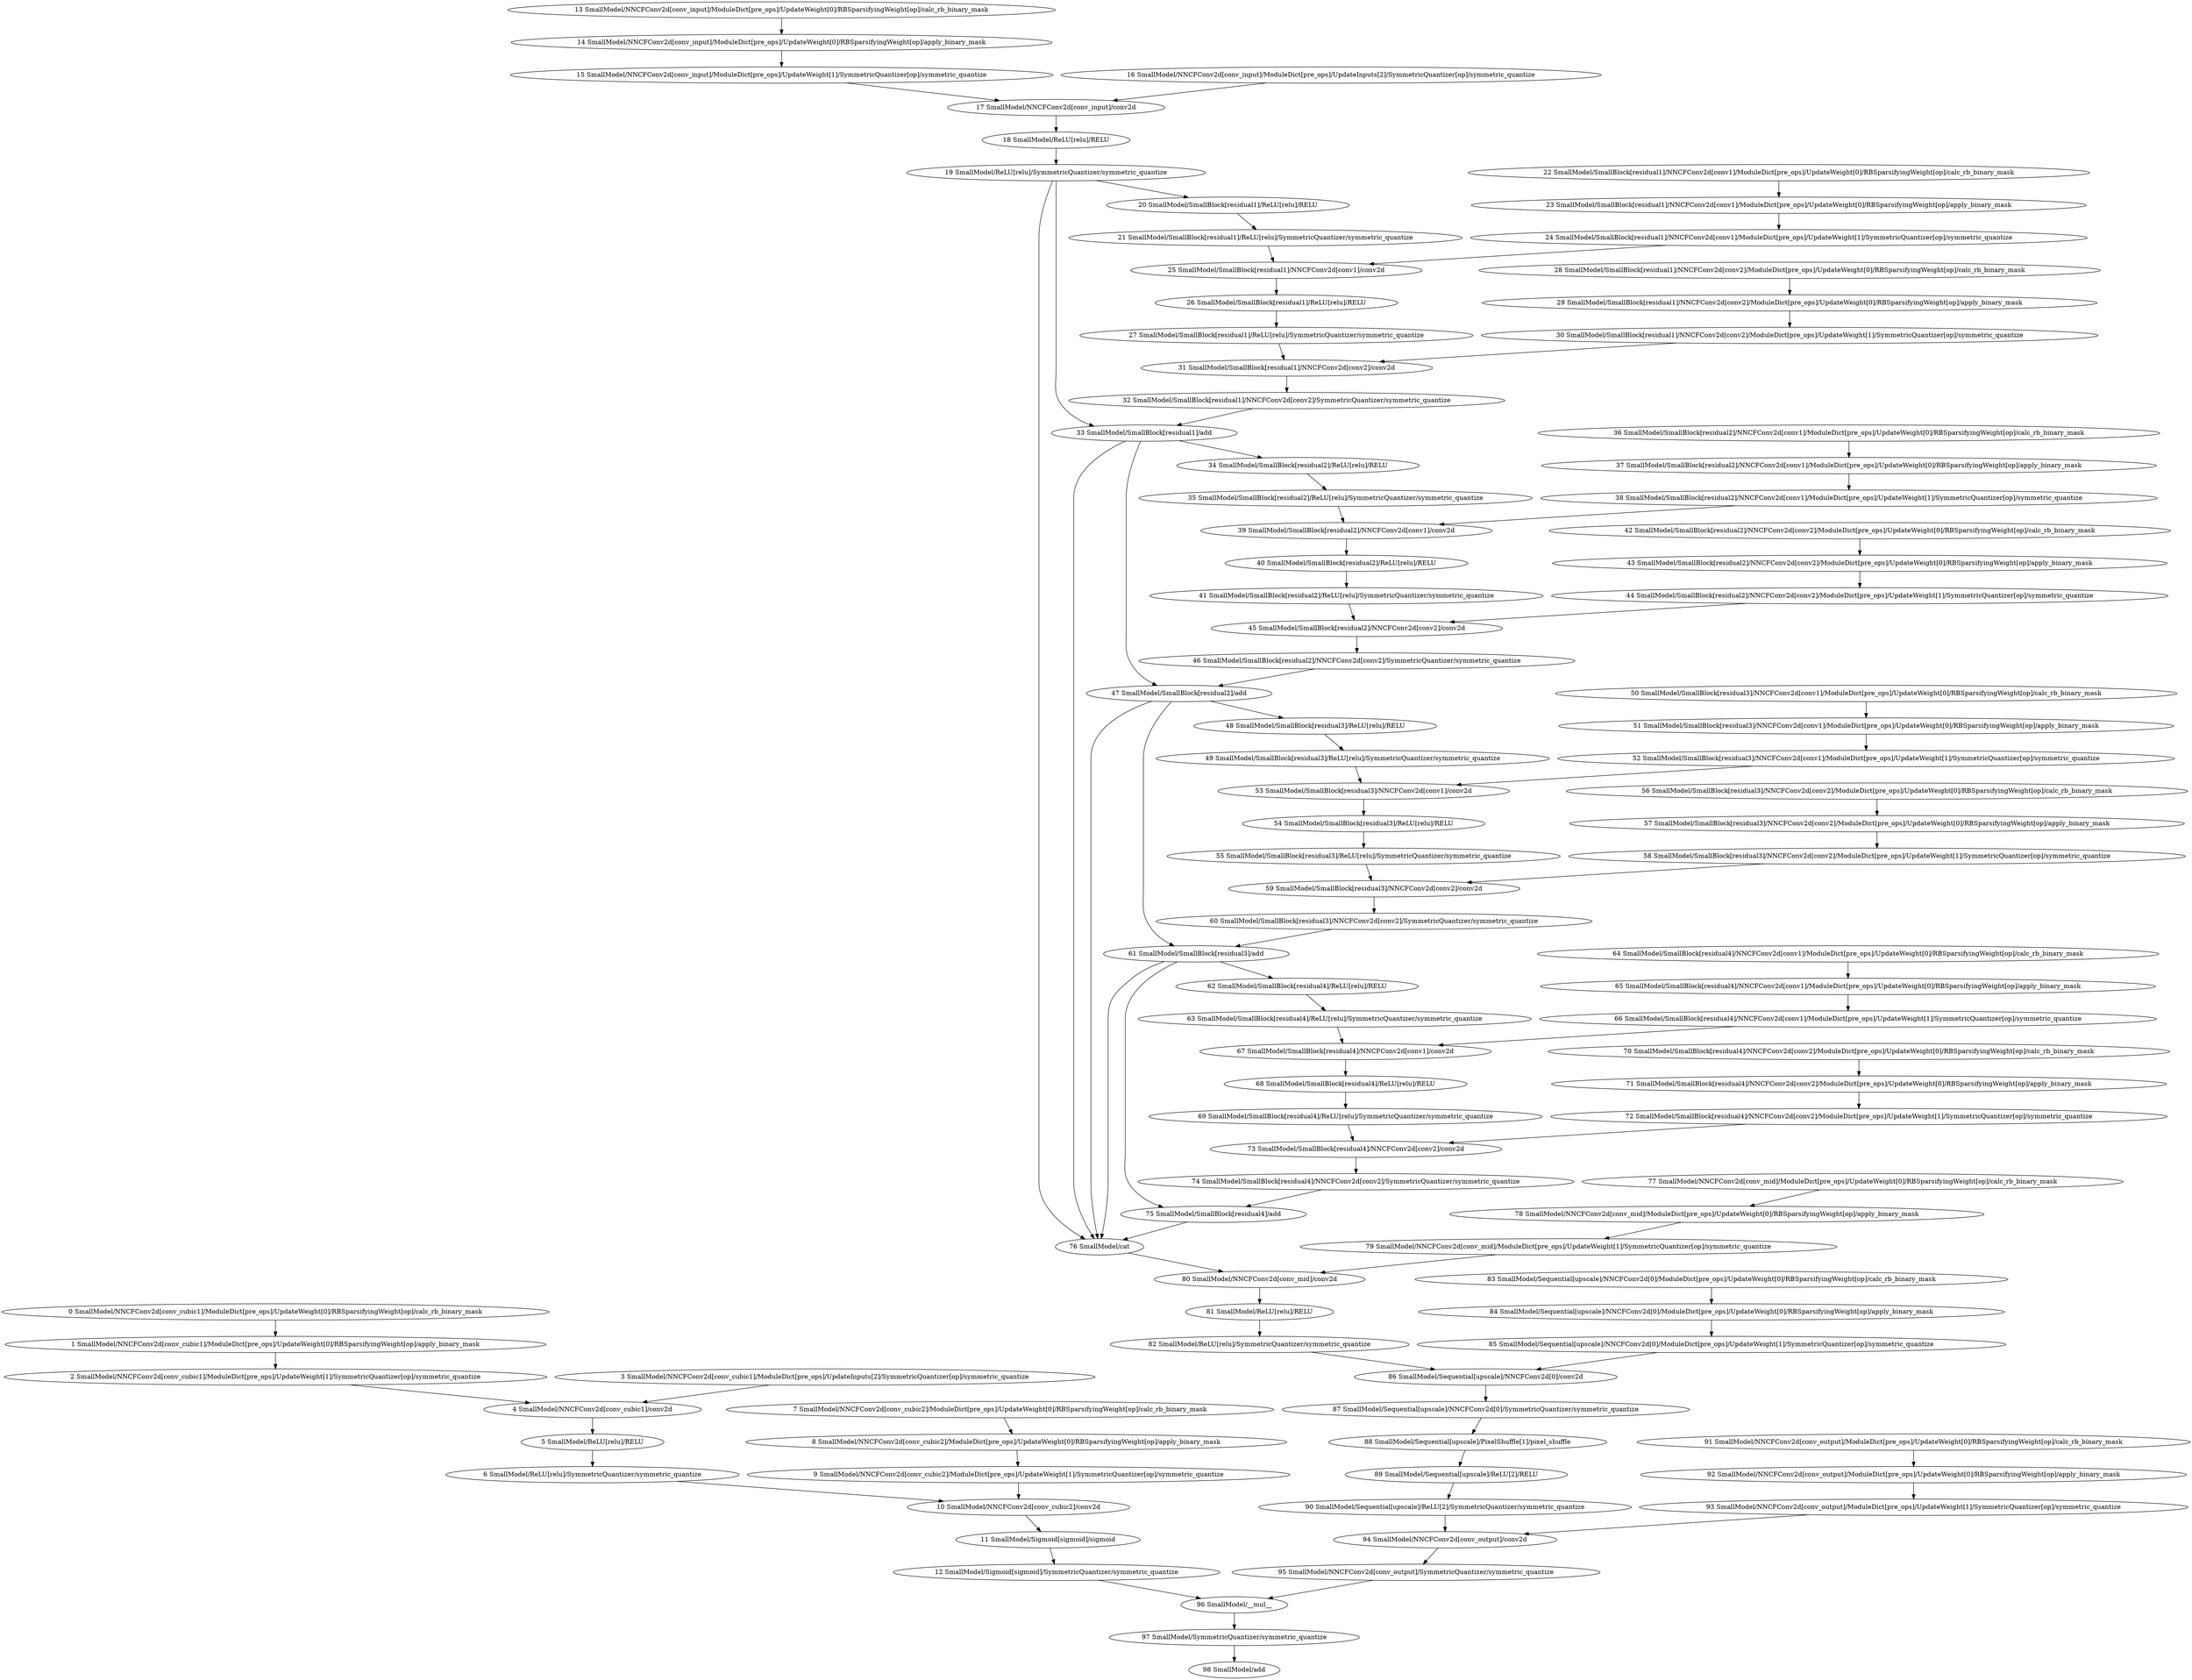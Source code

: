 strict digraph  {
"0 SmallModel/NNCFConv2d[conv_cubic1]/ModuleDict[pre_ops]/UpdateWeight[0]/RBSparsifyingWeight[op]/calc_rb_binary_mask" [id=0, scope="SmallModel/NNCFConv2d[conv_cubic1]/ModuleDict[pre_ops]/UpdateWeight[0]/RBSparsifyingWeight[op]", type=calc_rb_binary_mask];
"1 SmallModel/NNCFConv2d[conv_cubic1]/ModuleDict[pre_ops]/UpdateWeight[0]/RBSparsifyingWeight[op]/apply_binary_mask" [id=1, scope="SmallModel/NNCFConv2d[conv_cubic1]/ModuleDict[pre_ops]/UpdateWeight[0]/RBSparsifyingWeight[op]", type=apply_binary_mask];
"2 SmallModel/NNCFConv2d[conv_cubic1]/ModuleDict[pre_ops]/UpdateWeight[1]/SymmetricQuantizer[op]/symmetric_quantize" [id=2, scope="SmallModel/NNCFConv2d[conv_cubic1]/ModuleDict[pre_ops]/UpdateWeight[1]/SymmetricQuantizer[op]", type=symmetric_quantize];
"3 SmallModel/NNCFConv2d[conv_cubic1]/ModuleDict[pre_ops]/UpdateInputs[2]/SymmetricQuantizer[op]/symmetric_quantize" [id=3, scope="SmallModel/NNCFConv2d[conv_cubic1]/ModuleDict[pre_ops]/UpdateInputs[2]/SymmetricQuantizer[op]", type=symmetric_quantize];
"4 SmallModel/NNCFConv2d[conv_cubic1]/conv2d" [id=4, scope="SmallModel/NNCFConv2d[conv_cubic1]", type=conv2d];
"5 SmallModel/ReLU[relu]/RELU" [id=5, scope="SmallModel/ReLU[relu]", type=RELU];
"6 SmallModel/ReLU[relu]/SymmetricQuantizer/symmetric_quantize" [id=6, scope="SmallModel/ReLU[relu]/SymmetricQuantizer", type=symmetric_quantize];
"7 SmallModel/NNCFConv2d[conv_cubic2]/ModuleDict[pre_ops]/UpdateWeight[0]/RBSparsifyingWeight[op]/calc_rb_binary_mask" [id=7, scope="SmallModel/NNCFConv2d[conv_cubic2]/ModuleDict[pre_ops]/UpdateWeight[0]/RBSparsifyingWeight[op]", type=calc_rb_binary_mask];
"8 SmallModel/NNCFConv2d[conv_cubic2]/ModuleDict[pre_ops]/UpdateWeight[0]/RBSparsifyingWeight[op]/apply_binary_mask" [id=8, scope="SmallModel/NNCFConv2d[conv_cubic2]/ModuleDict[pre_ops]/UpdateWeight[0]/RBSparsifyingWeight[op]", type=apply_binary_mask];
"9 SmallModel/NNCFConv2d[conv_cubic2]/ModuleDict[pre_ops]/UpdateWeight[1]/SymmetricQuantizer[op]/symmetric_quantize" [id=9, scope="SmallModel/NNCFConv2d[conv_cubic2]/ModuleDict[pre_ops]/UpdateWeight[1]/SymmetricQuantizer[op]", type=symmetric_quantize];
"10 SmallModel/NNCFConv2d[conv_cubic2]/conv2d" [id=10, scope="SmallModel/NNCFConv2d[conv_cubic2]", type=conv2d];
"11 SmallModel/Sigmoid[sigmoid]/sigmoid" [id=11, scope="SmallModel/Sigmoid[sigmoid]", type=sigmoid];
"12 SmallModel/Sigmoid[sigmoid]/SymmetricQuantizer/symmetric_quantize" [id=12, scope="SmallModel/Sigmoid[sigmoid]/SymmetricQuantizer", type=symmetric_quantize];
"13 SmallModel/NNCFConv2d[conv_input]/ModuleDict[pre_ops]/UpdateWeight[0]/RBSparsifyingWeight[op]/calc_rb_binary_mask" [id=13, scope="SmallModel/NNCFConv2d[conv_input]/ModuleDict[pre_ops]/UpdateWeight[0]/RBSparsifyingWeight[op]", type=calc_rb_binary_mask];
"14 SmallModel/NNCFConv2d[conv_input]/ModuleDict[pre_ops]/UpdateWeight[0]/RBSparsifyingWeight[op]/apply_binary_mask" [id=14, scope="SmallModel/NNCFConv2d[conv_input]/ModuleDict[pre_ops]/UpdateWeight[0]/RBSparsifyingWeight[op]", type=apply_binary_mask];
"15 SmallModel/NNCFConv2d[conv_input]/ModuleDict[pre_ops]/UpdateWeight[1]/SymmetricQuantizer[op]/symmetric_quantize" [id=15, scope="SmallModel/NNCFConv2d[conv_input]/ModuleDict[pre_ops]/UpdateWeight[1]/SymmetricQuantizer[op]", type=symmetric_quantize];
"16 SmallModel/NNCFConv2d[conv_input]/ModuleDict[pre_ops]/UpdateInputs[2]/SymmetricQuantizer[op]/symmetric_quantize" [id=16, scope="SmallModel/NNCFConv2d[conv_input]/ModuleDict[pre_ops]/UpdateInputs[2]/SymmetricQuantizer[op]", type=symmetric_quantize];
"17 SmallModel/NNCFConv2d[conv_input]/conv2d" [id=17, scope="SmallModel/NNCFConv2d[conv_input]", type=conv2d];
"18 SmallModel/ReLU[relu]/RELU" [id=18, scope="SmallModel/ReLU[relu]", type=RELU];
"19 SmallModel/ReLU[relu]/SymmetricQuantizer/symmetric_quantize" [id=19, scope="SmallModel/ReLU[relu]/SymmetricQuantizer", type=symmetric_quantize];
"20 SmallModel/SmallBlock[residual1]/ReLU[relu]/RELU" [id=20, scope="SmallModel/SmallBlock[residual1]/ReLU[relu]", type=RELU];
"21 SmallModel/SmallBlock[residual1]/ReLU[relu]/SymmetricQuantizer/symmetric_quantize" [id=21, scope="SmallModel/SmallBlock[residual1]/ReLU[relu]/SymmetricQuantizer", type=symmetric_quantize];
"22 SmallModel/SmallBlock[residual1]/NNCFConv2d[conv1]/ModuleDict[pre_ops]/UpdateWeight[0]/RBSparsifyingWeight[op]/calc_rb_binary_mask" [id=22, scope="SmallModel/SmallBlock[residual1]/NNCFConv2d[conv1]/ModuleDict[pre_ops]/UpdateWeight[0]/RBSparsifyingWeight[op]", type=calc_rb_binary_mask];
"23 SmallModel/SmallBlock[residual1]/NNCFConv2d[conv1]/ModuleDict[pre_ops]/UpdateWeight[0]/RBSparsifyingWeight[op]/apply_binary_mask" [id=23, scope="SmallModel/SmallBlock[residual1]/NNCFConv2d[conv1]/ModuleDict[pre_ops]/UpdateWeight[0]/RBSparsifyingWeight[op]", type=apply_binary_mask];
"24 SmallModel/SmallBlock[residual1]/NNCFConv2d[conv1]/ModuleDict[pre_ops]/UpdateWeight[1]/SymmetricQuantizer[op]/symmetric_quantize" [id=24, scope="SmallModel/SmallBlock[residual1]/NNCFConv2d[conv1]/ModuleDict[pre_ops]/UpdateWeight[1]/SymmetricQuantizer[op]", type=symmetric_quantize];
"25 SmallModel/SmallBlock[residual1]/NNCFConv2d[conv1]/conv2d" [id=25, scope="SmallModel/SmallBlock[residual1]/NNCFConv2d[conv1]", type=conv2d];
"26 SmallModel/SmallBlock[residual1]/ReLU[relu]/RELU" [id=26, scope="SmallModel/SmallBlock[residual1]/ReLU[relu]", type=RELU];
"27 SmallModel/SmallBlock[residual1]/ReLU[relu]/SymmetricQuantizer/symmetric_quantize" [id=27, scope="SmallModel/SmallBlock[residual1]/ReLU[relu]/SymmetricQuantizer", type=symmetric_quantize];
"28 SmallModel/SmallBlock[residual1]/NNCFConv2d[conv2]/ModuleDict[pre_ops]/UpdateWeight[0]/RBSparsifyingWeight[op]/calc_rb_binary_mask" [id=28, scope="SmallModel/SmallBlock[residual1]/NNCFConv2d[conv2]/ModuleDict[pre_ops]/UpdateWeight[0]/RBSparsifyingWeight[op]", type=calc_rb_binary_mask];
"29 SmallModel/SmallBlock[residual1]/NNCFConv2d[conv2]/ModuleDict[pre_ops]/UpdateWeight[0]/RBSparsifyingWeight[op]/apply_binary_mask" [id=29, scope="SmallModel/SmallBlock[residual1]/NNCFConv2d[conv2]/ModuleDict[pre_ops]/UpdateWeight[0]/RBSparsifyingWeight[op]", type=apply_binary_mask];
"30 SmallModel/SmallBlock[residual1]/NNCFConv2d[conv2]/ModuleDict[pre_ops]/UpdateWeight[1]/SymmetricQuantizer[op]/symmetric_quantize" [id=30, scope="SmallModel/SmallBlock[residual1]/NNCFConv2d[conv2]/ModuleDict[pre_ops]/UpdateWeight[1]/SymmetricQuantizer[op]", type=symmetric_quantize];
"31 SmallModel/SmallBlock[residual1]/NNCFConv2d[conv2]/conv2d" [id=31, scope="SmallModel/SmallBlock[residual1]/NNCFConv2d[conv2]", type=conv2d];
"32 SmallModel/SmallBlock[residual1]/NNCFConv2d[conv2]/SymmetricQuantizer/symmetric_quantize" [id=32, scope="SmallModel/SmallBlock[residual1]/NNCFConv2d[conv2]/SymmetricQuantizer", type=symmetric_quantize];
"33 SmallModel/SmallBlock[residual1]/add" [id=33, scope="SmallModel/SmallBlock[residual1]", type=add];
"34 SmallModel/SmallBlock[residual2]/ReLU[relu]/RELU" [id=34, scope="SmallModel/SmallBlock[residual2]/ReLU[relu]", type=RELU];
"35 SmallModel/SmallBlock[residual2]/ReLU[relu]/SymmetricQuantizer/symmetric_quantize" [id=35, scope="SmallModel/SmallBlock[residual2]/ReLU[relu]/SymmetricQuantizer", type=symmetric_quantize];
"36 SmallModel/SmallBlock[residual2]/NNCFConv2d[conv1]/ModuleDict[pre_ops]/UpdateWeight[0]/RBSparsifyingWeight[op]/calc_rb_binary_mask" [id=36, scope="SmallModel/SmallBlock[residual2]/NNCFConv2d[conv1]/ModuleDict[pre_ops]/UpdateWeight[0]/RBSparsifyingWeight[op]", type=calc_rb_binary_mask];
"37 SmallModel/SmallBlock[residual2]/NNCFConv2d[conv1]/ModuleDict[pre_ops]/UpdateWeight[0]/RBSparsifyingWeight[op]/apply_binary_mask" [id=37, scope="SmallModel/SmallBlock[residual2]/NNCFConv2d[conv1]/ModuleDict[pre_ops]/UpdateWeight[0]/RBSparsifyingWeight[op]", type=apply_binary_mask];
"38 SmallModel/SmallBlock[residual2]/NNCFConv2d[conv1]/ModuleDict[pre_ops]/UpdateWeight[1]/SymmetricQuantizer[op]/symmetric_quantize" [id=38, scope="SmallModel/SmallBlock[residual2]/NNCFConv2d[conv1]/ModuleDict[pre_ops]/UpdateWeight[1]/SymmetricQuantizer[op]", type=symmetric_quantize];
"39 SmallModel/SmallBlock[residual2]/NNCFConv2d[conv1]/conv2d" [id=39, scope="SmallModel/SmallBlock[residual2]/NNCFConv2d[conv1]", type=conv2d];
"40 SmallModel/SmallBlock[residual2]/ReLU[relu]/RELU" [id=40, scope="SmallModel/SmallBlock[residual2]/ReLU[relu]", type=RELU];
"41 SmallModel/SmallBlock[residual2]/ReLU[relu]/SymmetricQuantizer/symmetric_quantize" [id=41, scope="SmallModel/SmallBlock[residual2]/ReLU[relu]/SymmetricQuantizer", type=symmetric_quantize];
"42 SmallModel/SmallBlock[residual2]/NNCFConv2d[conv2]/ModuleDict[pre_ops]/UpdateWeight[0]/RBSparsifyingWeight[op]/calc_rb_binary_mask" [id=42, scope="SmallModel/SmallBlock[residual2]/NNCFConv2d[conv2]/ModuleDict[pre_ops]/UpdateWeight[0]/RBSparsifyingWeight[op]", type=calc_rb_binary_mask];
"43 SmallModel/SmallBlock[residual2]/NNCFConv2d[conv2]/ModuleDict[pre_ops]/UpdateWeight[0]/RBSparsifyingWeight[op]/apply_binary_mask" [id=43, scope="SmallModel/SmallBlock[residual2]/NNCFConv2d[conv2]/ModuleDict[pre_ops]/UpdateWeight[0]/RBSparsifyingWeight[op]", type=apply_binary_mask];
"44 SmallModel/SmallBlock[residual2]/NNCFConv2d[conv2]/ModuleDict[pre_ops]/UpdateWeight[1]/SymmetricQuantizer[op]/symmetric_quantize" [id=44, scope="SmallModel/SmallBlock[residual2]/NNCFConv2d[conv2]/ModuleDict[pre_ops]/UpdateWeight[1]/SymmetricQuantizer[op]", type=symmetric_quantize];
"45 SmallModel/SmallBlock[residual2]/NNCFConv2d[conv2]/conv2d" [id=45, scope="SmallModel/SmallBlock[residual2]/NNCFConv2d[conv2]", type=conv2d];
"46 SmallModel/SmallBlock[residual2]/NNCFConv2d[conv2]/SymmetricQuantizer/symmetric_quantize" [id=46, scope="SmallModel/SmallBlock[residual2]/NNCFConv2d[conv2]/SymmetricQuantizer", type=symmetric_quantize];
"47 SmallModel/SmallBlock[residual2]/add" [id=47, scope="SmallModel/SmallBlock[residual2]", type=add];
"48 SmallModel/SmallBlock[residual3]/ReLU[relu]/RELU" [id=48, scope="SmallModel/SmallBlock[residual3]/ReLU[relu]", type=RELU];
"49 SmallModel/SmallBlock[residual3]/ReLU[relu]/SymmetricQuantizer/symmetric_quantize" [id=49, scope="SmallModel/SmallBlock[residual3]/ReLU[relu]/SymmetricQuantizer", type=symmetric_quantize];
"50 SmallModel/SmallBlock[residual3]/NNCFConv2d[conv1]/ModuleDict[pre_ops]/UpdateWeight[0]/RBSparsifyingWeight[op]/calc_rb_binary_mask" [id=50, scope="SmallModel/SmallBlock[residual3]/NNCFConv2d[conv1]/ModuleDict[pre_ops]/UpdateWeight[0]/RBSparsifyingWeight[op]", type=calc_rb_binary_mask];
"51 SmallModel/SmallBlock[residual3]/NNCFConv2d[conv1]/ModuleDict[pre_ops]/UpdateWeight[0]/RBSparsifyingWeight[op]/apply_binary_mask" [id=51, scope="SmallModel/SmallBlock[residual3]/NNCFConv2d[conv1]/ModuleDict[pre_ops]/UpdateWeight[0]/RBSparsifyingWeight[op]", type=apply_binary_mask];
"52 SmallModel/SmallBlock[residual3]/NNCFConv2d[conv1]/ModuleDict[pre_ops]/UpdateWeight[1]/SymmetricQuantizer[op]/symmetric_quantize" [id=52, scope="SmallModel/SmallBlock[residual3]/NNCFConv2d[conv1]/ModuleDict[pre_ops]/UpdateWeight[1]/SymmetricQuantizer[op]", type=symmetric_quantize];
"53 SmallModel/SmallBlock[residual3]/NNCFConv2d[conv1]/conv2d" [id=53, scope="SmallModel/SmallBlock[residual3]/NNCFConv2d[conv1]", type=conv2d];
"54 SmallModel/SmallBlock[residual3]/ReLU[relu]/RELU" [id=54, scope="SmallModel/SmallBlock[residual3]/ReLU[relu]", type=RELU];
"55 SmallModel/SmallBlock[residual3]/ReLU[relu]/SymmetricQuantizer/symmetric_quantize" [id=55, scope="SmallModel/SmallBlock[residual3]/ReLU[relu]/SymmetricQuantizer", type=symmetric_quantize];
"56 SmallModel/SmallBlock[residual3]/NNCFConv2d[conv2]/ModuleDict[pre_ops]/UpdateWeight[0]/RBSparsifyingWeight[op]/calc_rb_binary_mask" [id=56, scope="SmallModel/SmallBlock[residual3]/NNCFConv2d[conv2]/ModuleDict[pre_ops]/UpdateWeight[0]/RBSparsifyingWeight[op]", type=calc_rb_binary_mask];
"57 SmallModel/SmallBlock[residual3]/NNCFConv2d[conv2]/ModuleDict[pre_ops]/UpdateWeight[0]/RBSparsifyingWeight[op]/apply_binary_mask" [id=57, scope="SmallModel/SmallBlock[residual3]/NNCFConv2d[conv2]/ModuleDict[pre_ops]/UpdateWeight[0]/RBSparsifyingWeight[op]", type=apply_binary_mask];
"58 SmallModel/SmallBlock[residual3]/NNCFConv2d[conv2]/ModuleDict[pre_ops]/UpdateWeight[1]/SymmetricQuantizer[op]/symmetric_quantize" [id=58, scope="SmallModel/SmallBlock[residual3]/NNCFConv2d[conv2]/ModuleDict[pre_ops]/UpdateWeight[1]/SymmetricQuantizer[op]", type=symmetric_quantize];
"59 SmallModel/SmallBlock[residual3]/NNCFConv2d[conv2]/conv2d" [id=59, scope="SmallModel/SmallBlock[residual3]/NNCFConv2d[conv2]", type=conv2d];
"60 SmallModel/SmallBlock[residual3]/NNCFConv2d[conv2]/SymmetricQuantizer/symmetric_quantize" [id=60, scope="SmallModel/SmallBlock[residual3]/NNCFConv2d[conv2]/SymmetricQuantizer", type=symmetric_quantize];
"61 SmallModel/SmallBlock[residual3]/add" [id=61, scope="SmallModel/SmallBlock[residual3]", type=add];
"62 SmallModel/SmallBlock[residual4]/ReLU[relu]/RELU" [id=62, scope="SmallModel/SmallBlock[residual4]/ReLU[relu]", type=RELU];
"63 SmallModel/SmallBlock[residual4]/ReLU[relu]/SymmetricQuantizer/symmetric_quantize" [id=63, scope="SmallModel/SmallBlock[residual4]/ReLU[relu]/SymmetricQuantizer", type=symmetric_quantize];
"64 SmallModel/SmallBlock[residual4]/NNCFConv2d[conv1]/ModuleDict[pre_ops]/UpdateWeight[0]/RBSparsifyingWeight[op]/calc_rb_binary_mask" [id=64, scope="SmallModel/SmallBlock[residual4]/NNCFConv2d[conv1]/ModuleDict[pre_ops]/UpdateWeight[0]/RBSparsifyingWeight[op]", type=calc_rb_binary_mask];
"65 SmallModel/SmallBlock[residual4]/NNCFConv2d[conv1]/ModuleDict[pre_ops]/UpdateWeight[0]/RBSparsifyingWeight[op]/apply_binary_mask" [id=65, scope="SmallModel/SmallBlock[residual4]/NNCFConv2d[conv1]/ModuleDict[pre_ops]/UpdateWeight[0]/RBSparsifyingWeight[op]", type=apply_binary_mask];
"66 SmallModel/SmallBlock[residual4]/NNCFConv2d[conv1]/ModuleDict[pre_ops]/UpdateWeight[1]/SymmetricQuantizer[op]/symmetric_quantize" [id=66, scope="SmallModel/SmallBlock[residual4]/NNCFConv2d[conv1]/ModuleDict[pre_ops]/UpdateWeight[1]/SymmetricQuantizer[op]", type=symmetric_quantize];
"67 SmallModel/SmallBlock[residual4]/NNCFConv2d[conv1]/conv2d" [id=67, scope="SmallModel/SmallBlock[residual4]/NNCFConv2d[conv1]", type=conv2d];
"68 SmallModel/SmallBlock[residual4]/ReLU[relu]/RELU" [id=68, scope="SmallModel/SmallBlock[residual4]/ReLU[relu]", type=RELU];
"69 SmallModel/SmallBlock[residual4]/ReLU[relu]/SymmetricQuantizer/symmetric_quantize" [id=69, scope="SmallModel/SmallBlock[residual4]/ReLU[relu]/SymmetricQuantizer", type=symmetric_quantize];
"70 SmallModel/SmallBlock[residual4]/NNCFConv2d[conv2]/ModuleDict[pre_ops]/UpdateWeight[0]/RBSparsifyingWeight[op]/calc_rb_binary_mask" [id=70, scope="SmallModel/SmallBlock[residual4]/NNCFConv2d[conv2]/ModuleDict[pre_ops]/UpdateWeight[0]/RBSparsifyingWeight[op]", type=calc_rb_binary_mask];
"71 SmallModel/SmallBlock[residual4]/NNCFConv2d[conv2]/ModuleDict[pre_ops]/UpdateWeight[0]/RBSparsifyingWeight[op]/apply_binary_mask" [id=71, scope="SmallModel/SmallBlock[residual4]/NNCFConv2d[conv2]/ModuleDict[pre_ops]/UpdateWeight[0]/RBSparsifyingWeight[op]", type=apply_binary_mask];
"72 SmallModel/SmallBlock[residual4]/NNCFConv2d[conv2]/ModuleDict[pre_ops]/UpdateWeight[1]/SymmetricQuantizer[op]/symmetric_quantize" [id=72, scope="SmallModel/SmallBlock[residual4]/NNCFConv2d[conv2]/ModuleDict[pre_ops]/UpdateWeight[1]/SymmetricQuantizer[op]", type=symmetric_quantize];
"73 SmallModel/SmallBlock[residual4]/NNCFConv2d[conv2]/conv2d" [id=73, scope="SmallModel/SmallBlock[residual4]/NNCFConv2d[conv2]", type=conv2d];
"74 SmallModel/SmallBlock[residual4]/NNCFConv2d[conv2]/SymmetricQuantizer/symmetric_quantize" [id=74, scope="SmallModel/SmallBlock[residual4]/NNCFConv2d[conv2]/SymmetricQuantizer", type=symmetric_quantize];
"75 SmallModel/SmallBlock[residual4]/add" [id=75, scope="SmallModel/SmallBlock[residual4]", type=add];
"76 SmallModel/cat" [id=76, scope=SmallModel, type=cat];
"77 SmallModel/NNCFConv2d[conv_mid]/ModuleDict[pre_ops]/UpdateWeight[0]/RBSparsifyingWeight[op]/calc_rb_binary_mask" [id=77, scope="SmallModel/NNCFConv2d[conv_mid]/ModuleDict[pre_ops]/UpdateWeight[0]/RBSparsifyingWeight[op]", type=calc_rb_binary_mask];
"78 SmallModel/NNCFConv2d[conv_mid]/ModuleDict[pre_ops]/UpdateWeight[0]/RBSparsifyingWeight[op]/apply_binary_mask" [id=78, scope="SmallModel/NNCFConv2d[conv_mid]/ModuleDict[pre_ops]/UpdateWeight[0]/RBSparsifyingWeight[op]", type=apply_binary_mask];
"79 SmallModel/NNCFConv2d[conv_mid]/ModuleDict[pre_ops]/UpdateWeight[1]/SymmetricQuantizer[op]/symmetric_quantize" [id=79, scope="SmallModel/NNCFConv2d[conv_mid]/ModuleDict[pre_ops]/UpdateWeight[1]/SymmetricQuantizer[op]", type=symmetric_quantize];
"80 SmallModel/NNCFConv2d[conv_mid]/conv2d" [id=80, scope="SmallModel/NNCFConv2d[conv_mid]", type=conv2d];
"81 SmallModel/ReLU[relu]/RELU" [id=81, scope="SmallModel/ReLU[relu]", type=RELU];
"82 SmallModel/ReLU[relu]/SymmetricQuantizer/symmetric_quantize" [id=82, scope="SmallModel/ReLU[relu]/SymmetricQuantizer", type=symmetric_quantize];
"83 SmallModel/Sequential[upscale]/NNCFConv2d[0]/ModuleDict[pre_ops]/UpdateWeight[0]/RBSparsifyingWeight[op]/calc_rb_binary_mask" [id=83, scope="SmallModel/Sequential[upscale]/NNCFConv2d[0]/ModuleDict[pre_ops]/UpdateWeight[0]/RBSparsifyingWeight[op]", type=calc_rb_binary_mask];
"84 SmallModel/Sequential[upscale]/NNCFConv2d[0]/ModuleDict[pre_ops]/UpdateWeight[0]/RBSparsifyingWeight[op]/apply_binary_mask" [id=84, scope="SmallModel/Sequential[upscale]/NNCFConv2d[0]/ModuleDict[pre_ops]/UpdateWeight[0]/RBSparsifyingWeight[op]", type=apply_binary_mask];
"85 SmallModel/Sequential[upscale]/NNCFConv2d[0]/ModuleDict[pre_ops]/UpdateWeight[1]/SymmetricQuantizer[op]/symmetric_quantize" [id=85, scope="SmallModel/Sequential[upscale]/NNCFConv2d[0]/ModuleDict[pre_ops]/UpdateWeight[1]/SymmetricQuantizer[op]", type=symmetric_quantize];
"86 SmallModel/Sequential[upscale]/NNCFConv2d[0]/conv2d" [id=86, scope="SmallModel/Sequential[upscale]/NNCFConv2d[0]", type=conv2d];
"87 SmallModel/Sequential[upscale]/NNCFConv2d[0]/SymmetricQuantizer/symmetric_quantize" [id=87, scope="SmallModel/Sequential[upscale]/NNCFConv2d[0]/SymmetricQuantizer", type=symmetric_quantize];
"88 SmallModel/Sequential[upscale]/PixelShuffle[1]/pixel_shuffle" [id=88, scope="SmallModel/Sequential[upscale]/PixelShuffle[1]", type=pixel_shuffle];
"89 SmallModel/Sequential[upscale]/ReLU[2]/RELU" [id=89, scope="SmallModel/Sequential[upscale]/ReLU[2]", type=RELU];
"90 SmallModel/Sequential[upscale]/ReLU[2]/SymmetricQuantizer/symmetric_quantize" [id=90, scope="SmallModel/Sequential[upscale]/ReLU[2]/SymmetricQuantizer", type=symmetric_quantize];
"91 SmallModel/NNCFConv2d[conv_output]/ModuleDict[pre_ops]/UpdateWeight[0]/RBSparsifyingWeight[op]/calc_rb_binary_mask" [id=91, scope="SmallModel/NNCFConv2d[conv_output]/ModuleDict[pre_ops]/UpdateWeight[0]/RBSparsifyingWeight[op]", type=calc_rb_binary_mask];
"92 SmallModel/NNCFConv2d[conv_output]/ModuleDict[pre_ops]/UpdateWeight[0]/RBSparsifyingWeight[op]/apply_binary_mask" [id=92, scope="SmallModel/NNCFConv2d[conv_output]/ModuleDict[pre_ops]/UpdateWeight[0]/RBSparsifyingWeight[op]", type=apply_binary_mask];
"93 SmallModel/NNCFConv2d[conv_output]/ModuleDict[pre_ops]/UpdateWeight[1]/SymmetricQuantizer[op]/symmetric_quantize" [id=93, scope="SmallModel/NNCFConv2d[conv_output]/ModuleDict[pre_ops]/UpdateWeight[1]/SymmetricQuantizer[op]", type=symmetric_quantize];
"94 SmallModel/NNCFConv2d[conv_output]/conv2d" [id=94, scope="SmallModel/NNCFConv2d[conv_output]", type=conv2d];
"95 SmallModel/NNCFConv2d[conv_output]/SymmetricQuantizer/symmetric_quantize" [id=95, scope="SmallModel/NNCFConv2d[conv_output]/SymmetricQuantizer", type=symmetric_quantize];
"96 SmallModel/__mul__" [id=96, scope=SmallModel, type=__mul__];
"97 SmallModel/SymmetricQuantizer/symmetric_quantize" [id=97, scope="SmallModel/SymmetricQuantizer", type=symmetric_quantize];
"98 SmallModel/add" [id=98, scope=SmallModel, type=add];
"0 SmallModel/NNCFConv2d[conv_cubic1]/ModuleDict[pre_ops]/UpdateWeight[0]/RBSparsifyingWeight[op]/calc_rb_binary_mask" -> "1 SmallModel/NNCFConv2d[conv_cubic1]/ModuleDict[pre_ops]/UpdateWeight[0]/RBSparsifyingWeight[op]/apply_binary_mask";
"1 SmallModel/NNCFConv2d[conv_cubic1]/ModuleDict[pre_ops]/UpdateWeight[0]/RBSparsifyingWeight[op]/apply_binary_mask" -> "2 SmallModel/NNCFConv2d[conv_cubic1]/ModuleDict[pre_ops]/UpdateWeight[1]/SymmetricQuantizer[op]/symmetric_quantize";
"2 SmallModel/NNCFConv2d[conv_cubic1]/ModuleDict[pre_ops]/UpdateWeight[1]/SymmetricQuantizer[op]/symmetric_quantize" -> "4 SmallModel/NNCFConv2d[conv_cubic1]/conv2d";
"3 SmallModel/NNCFConv2d[conv_cubic1]/ModuleDict[pre_ops]/UpdateInputs[2]/SymmetricQuantizer[op]/symmetric_quantize" -> "4 SmallModel/NNCFConv2d[conv_cubic1]/conv2d";
"4 SmallModel/NNCFConv2d[conv_cubic1]/conv2d" -> "5 SmallModel/ReLU[relu]/RELU";
"5 SmallModel/ReLU[relu]/RELU" -> "6 SmallModel/ReLU[relu]/SymmetricQuantizer/symmetric_quantize";
"7 SmallModel/NNCFConv2d[conv_cubic2]/ModuleDict[pre_ops]/UpdateWeight[0]/RBSparsifyingWeight[op]/calc_rb_binary_mask" -> "8 SmallModel/NNCFConv2d[conv_cubic2]/ModuleDict[pre_ops]/UpdateWeight[0]/RBSparsifyingWeight[op]/apply_binary_mask";
"8 SmallModel/NNCFConv2d[conv_cubic2]/ModuleDict[pre_ops]/UpdateWeight[0]/RBSparsifyingWeight[op]/apply_binary_mask" -> "9 SmallModel/NNCFConv2d[conv_cubic2]/ModuleDict[pre_ops]/UpdateWeight[1]/SymmetricQuantizer[op]/symmetric_quantize";
"6 SmallModel/ReLU[relu]/SymmetricQuantizer/symmetric_quantize" -> "10 SmallModel/NNCFConv2d[conv_cubic2]/conv2d";
"9 SmallModel/NNCFConv2d[conv_cubic2]/ModuleDict[pre_ops]/UpdateWeight[1]/SymmetricQuantizer[op]/symmetric_quantize" -> "10 SmallModel/NNCFConv2d[conv_cubic2]/conv2d";
"10 SmallModel/NNCFConv2d[conv_cubic2]/conv2d" -> "11 SmallModel/Sigmoid[sigmoid]/sigmoid";
"11 SmallModel/Sigmoid[sigmoid]/sigmoid" -> "12 SmallModel/Sigmoid[sigmoid]/SymmetricQuantizer/symmetric_quantize";
"12 SmallModel/Sigmoid[sigmoid]/SymmetricQuantizer/symmetric_quantize" -> "96 SmallModel/__mul__";
"13 SmallModel/NNCFConv2d[conv_input]/ModuleDict[pre_ops]/UpdateWeight[0]/RBSparsifyingWeight[op]/calc_rb_binary_mask" -> "14 SmallModel/NNCFConv2d[conv_input]/ModuleDict[pre_ops]/UpdateWeight[0]/RBSparsifyingWeight[op]/apply_binary_mask";
"14 SmallModel/NNCFConv2d[conv_input]/ModuleDict[pre_ops]/UpdateWeight[0]/RBSparsifyingWeight[op]/apply_binary_mask" -> "15 SmallModel/NNCFConv2d[conv_input]/ModuleDict[pre_ops]/UpdateWeight[1]/SymmetricQuantizer[op]/symmetric_quantize";
"15 SmallModel/NNCFConv2d[conv_input]/ModuleDict[pre_ops]/UpdateWeight[1]/SymmetricQuantizer[op]/symmetric_quantize" -> "17 SmallModel/NNCFConv2d[conv_input]/conv2d";
"16 SmallModel/NNCFConv2d[conv_input]/ModuleDict[pre_ops]/UpdateInputs[2]/SymmetricQuantizer[op]/symmetric_quantize" -> "17 SmallModel/NNCFConv2d[conv_input]/conv2d";
"17 SmallModel/NNCFConv2d[conv_input]/conv2d" -> "18 SmallModel/ReLU[relu]/RELU";
"18 SmallModel/ReLU[relu]/RELU" -> "19 SmallModel/ReLU[relu]/SymmetricQuantizer/symmetric_quantize";
"19 SmallModel/ReLU[relu]/SymmetricQuantizer/symmetric_quantize" -> "20 SmallModel/SmallBlock[residual1]/ReLU[relu]/RELU";
"19 SmallModel/ReLU[relu]/SymmetricQuantizer/symmetric_quantize" -> "33 SmallModel/SmallBlock[residual1]/add";
"19 SmallModel/ReLU[relu]/SymmetricQuantizer/symmetric_quantize" -> "76 SmallModel/cat";
"20 SmallModel/SmallBlock[residual1]/ReLU[relu]/RELU" -> "21 SmallModel/SmallBlock[residual1]/ReLU[relu]/SymmetricQuantizer/symmetric_quantize";
"21 SmallModel/SmallBlock[residual1]/ReLU[relu]/SymmetricQuantizer/symmetric_quantize" -> "25 SmallModel/SmallBlock[residual1]/NNCFConv2d[conv1]/conv2d";
"22 SmallModel/SmallBlock[residual1]/NNCFConv2d[conv1]/ModuleDict[pre_ops]/UpdateWeight[0]/RBSparsifyingWeight[op]/calc_rb_binary_mask" -> "23 SmallModel/SmallBlock[residual1]/NNCFConv2d[conv1]/ModuleDict[pre_ops]/UpdateWeight[0]/RBSparsifyingWeight[op]/apply_binary_mask";
"23 SmallModel/SmallBlock[residual1]/NNCFConv2d[conv1]/ModuleDict[pre_ops]/UpdateWeight[0]/RBSparsifyingWeight[op]/apply_binary_mask" -> "24 SmallModel/SmallBlock[residual1]/NNCFConv2d[conv1]/ModuleDict[pre_ops]/UpdateWeight[1]/SymmetricQuantizer[op]/symmetric_quantize";
"24 SmallModel/SmallBlock[residual1]/NNCFConv2d[conv1]/ModuleDict[pre_ops]/UpdateWeight[1]/SymmetricQuantizer[op]/symmetric_quantize" -> "25 SmallModel/SmallBlock[residual1]/NNCFConv2d[conv1]/conv2d";
"25 SmallModel/SmallBlock[residual1]/NNCFConv2d[conv1]/conv2d" -> "26 SmallModel/SmallBlock[residual1]/ReLU[relu]/RELU";
"26 SmallModel/SmallBlock[residual1]/ReLU[relu]/RELU" -> "27 SmallModel/SmallBlock[residual1]/ReLU[relu]/SymmetricQuantizer/symmetric_quantize";
"27 SmallModel/SmallBlock[residual1]/ReLU[relu]/SymmetricQuantizer/symmetric_quantize" -> "31 SmallModel/SmallBlock[residual1]/NNCFConv2d[conv2]/conv2d";
"28 SmallModel/SmallBlock[residual1]/NNCFConv2d[conv2]/ModuleDict[pre_ops]/UpdateWeight[0]/RBSparsifyingWeight[op]/calc_rb_binary_mask" -> "29 SmallModel/SmallBlock[residual1]/NNCFConv2d[conv2]/ModuleDict[pre_ops]/UpdateWeight[0]/RBSparsifyingWeight[op]/apply_binary_mask";
"29 SmallModel/SmallBlock[residual1]/NNCFConv2d[conv2]/ModuleDict[pre_ops]/UpdateWeight[0]/RBSparsifyingWeight[op]/apply_binary_mask" -> "30 SmallModel/SmallBlock[residual1]/NNCFConv2d[conv2]/ModuleDict[pre_ops]/UpdateWeight[1]/SymmetricQuantizer[op]/symmetric_quantize";
"30 SmallModel/SmallBlock[residual1]/NNCFConv2d[conv2]/ModuleDict[pre_ops]/UpdateWeight[1]/SymmetricQuantizer[op]/symmetric_quantize" -> "31 SmallModel/SmallBlock[residual1]/NNCFConv2d[conv2]/conv2d";
"31 SmallModel/SmallBlock[residual1]/NNCFConv2d[conv2]/conv2d" -> "32 SmallModel/SmallBlock[residual1]/NNCFConv2d[conv2]/SymmetricQuantizer/symmetric_quantize";
"32 SmallModel/SmallBlock[residual1]/NNCFConv2d[conv2]/SymmetricQuantizer/symmetric_quantize" -> "33 SmallModel/SmallBlock[residual1]/add";
"33 SmallModel/SmallBlock[residual1]/add" -> "34 SmallModel/SmallBlock[residual2]/ReLU[relu]/RELU";
"33 SmallModel/SmallBlock[residual1]/add" -> "47 SmallModel/SmallBlock[residual2]/add";
"33 SmallModel/SmallBlock[residual1]/add" -> "76 SmallModel/cat";
"34 SmallModel/SmallBlock[residual2]/ReLU[relu]/RELU" -> "35 SmallModel/SmallBlock[residual2]/ReLU[relu]/SymmetricQuantizer/symmetric_quantize";
"35 SmallModel/SmallBlock[residual2]/ReLU[relu]/SymmetricQuantizer/symmetric_quantize" -> "39 SmallModel/SmallBlock[residual2]/NNCFConv2d[conv1]/conv2d";
"36 SmallModel/SmallBlock[residual2]/NNCFConv2d[conv1]/ModuleDict[pre_ops]/UpdateWeight[0]/RBSparsifyingWeight[op]/calc_rb_binary_mask" -> "37 SmallModel/SmallBlock[residual2]/NNCFConv2d[conv1]/ModuleDict[pre_ops]/UpdateWeight[0]/RBSparsifyingWeight[op]/apply_binary_mask";
"37 SmallModel/SmallBlock[residual2]/NNCFConv2d[conv1]/ModuleDict[pre_ops]/UpdateWeight[0]/RBSparsifyingWeight[op]/apply_binary_mask" -> "38 SmallModel/SmallBlock[residual2]/NNCFConv2d[conv1]/ModuleDict[pre_ops]/UpdateWeight[1]/SymmetricQuantizer[op]/symmetric_quantize";
"38 SmallModel/SmallBlock[residual2]/NNCFConv2d[conv1]/ModuleDict[pre_ops]/UpdateWeight[1]/SymmetricQuantizer[op]/symmetric_quantize" -> "39 SmallModel/SmallBlock[residual2]/NNCFConv2d[conv1]/conv2d";
"39 SmallModel/SmallBlock[residual2]/NNCFConv2d[conv1]/conv2d" -> "40 SmallModel/SmallBlock[residual2]/ReLU[relu]/RELU";
"40 SmallModel/SmallBlock[residual2]/ReLU[relu]/RELU" -> "41 SmallModel/SmallBlock[residual2]/ReLU[relu]/SymmetricQuantizer/symmetric_quantize";
"41 SmallModel/SmallBlock[residual2]/ReLU[relu]/SymmetricQuantizer/symmetric_quantize" -> "45 SmallModel/SmallBlock[residual2]/NNCFConv2d[conv2]/conv2d";
"42 SmallModel/SmallBlock[residual2]/NNCFConv2d[conv2]/ModuleDict[pre_ops]/UpdateWeight[0]/RBSparsifyingWeight[op]/calc_rb_binary_mask" -> "43 SmallModel/SmallBlock[residual2]/NNCFConv2d[conv2]/ModuleDict[pre_ops]/UpdateWeight[0]/RBSparsifyingWeight[op]/apply_binary_mask";
"43 SmallModel/SmallBlock[residual2]/NNCFConv2d[conv2]/ModuleDict[pre_ops]/UpdateWeight[0]/RBSparsifyingWeight[op]/apply_binary_mask" -> "44 SmallModel/SmallBlock[residual2]/NNCFConv2d[conv2]/ModuleDict[pre_ops]/UpdateWeight[1]/SymmetricQuantizer[op]/symmetric_quantize";
"44 SmallModel/SmallBlock[residual2]/NNCFConv2d[conv2]/ModuleDict[pre_ops]/UpdateWeight[1]/SymmetricQuantizer[op]/symmetric_quantize" -> "45 SmallModel/SmallBlock[residual2]/NNCFConv2d[conv2]/conv2d";
"45 SmallModel/SmallBlock[residual2]/NNCFConv2d[conv2]/conv2d" -> "46 SmallModel/SmallBlock[residual2]/NNCFConv2d[conv2]/SymmetricQuantizer/symmetric_quantize";
"46 SmallModel/SmallBlock[residual2]/NNCFConv2d[conv2]/SymmetricQuantizer/symmetric_quantize" -> "47 SmallModel/SmallBlock[residual2]/add";
"47 SmallModel/SmallBlock[residual2]/add" -> "48 SmallModel/SmallBlock[residual3]/ReLU[relu]/RELU";
"47 SmallModel/SmallBlock[residual2]/add" -> "61 SmallModel/SmallBlock[residual3]/add";
"47 SmallModel/SmallBlock[residual2]/add" -> "76 SmallModel/cat";
"48 SmallModel/SmallBlock[residual3]/ReLU[relu]/RELU" -> "49 SmallModel/SmallBlock[residual3]/ReLU[relu]/SymmetricQuantizer/symmetric_quantize";
"49 SmallModel/SmallBlock[residual3]/ReLU[relu]/SymmetricQuantizer/symmetric_quantize" -> "53 SmallModel/SmallBlock[residual3]/NNCFConv2d[conv1]/conv2d";
"50 SmallModel/SmallBlock[residual3]/NNCFConv2d[conv1]/ModuleDict[pre_ops]/UpdateWeight[0]/RBSparsifyingWeight[op]/calc_rb_binary_mask" -> "51 SmallModel/SmallBlock[residual3]/NNCFConv2d[conv1]/ModuleDict[pre_ops]/UpdateWeight[0]/RBSparsifyingWeight[op]/apply_binary_mask";
"51 SmallModel/SmallBlock[residual3]/NNCFConv2d[conv1]/ModuleDict[pre_ops]/UpdateWeight[0]/RBSparsifyingWeight[op]/apply_binary_mask" -> "52 SmallModel/SmallBlock[residual3]/NNCFConv2d[conv1]/ModuleDict[pre_ops]/UpdateWeight[1]/SymmetricQuantizer[op]/symmetric_quantize";
"52 SmallModel/SmallBlock[residual3]/NNCFConv2d[conv1]/ModuleDict[pre_ops]/UpdateWeight[1]/SymmetricQuantizer[op]/symmetric_quantize" -> "53 SmallModel/SmallBlock[residual3]/NNCFConv2d[conv1]/conv2d";
"53 SmallModel/SmallBlock[residual3]/NNCFConv2d[conv1]/conv2d" -> "54 SmallModel/SmallBlock[residual3]/ReLU[relu]/RELU";
"54 SmallModel/SmallBlock[residual3]/ReLU[relu]/RELU" -> "55 SmallModel/SmallBlock[residual3]/ReLU[relu]/SymmetricQuantizer/symmetric_quantize";
"55 SmallModel/SmallBlock[residual3]/ReLU[relu]/SymmetricQuantizer/symmetric_quantize" -> "59 SmallModel/SmallBlock[residual3]/NNCFConv2d[conv2]/conv2d";
"56 SmallModel/SmallBlock[residual3]/NNCFConv2d[conv2]/ModuleDict[pre_ops]/UpdateWeight[0]/RBSparsifyingWeight[op]/calc_rb_binary_mask" -> "57 SmallModel/SmallBlock[residual3]/NNCFConv2d[conv2]/ModuleDict[pre_ops]/UpdateWeight[0]/RBSparsifyingWeight[op]/apply_binary_mask";
"57 SmallModel/SmallBlock[residual3]/NNCFConv2d[conv2]/ModuleDict[pre_ops]/UpdateWeight[0]/RBSparsifyingWeight[op]/apply_binary_mask" -> "58 SmallModel/SmallBlock[residual3]/NNCFConv2d[conv2]/ModuleDict[pre_ops]/UpdateWeight[1]/SymmetricQuantizer[op]/symmetric_quantize";
"58 SmallModel/SmallBlock[residual3]/NNCFConv2d[conv2]/ModuleDict[pre_ops]/UpdateWeight[1]/SymmetricQuantizer[op]/symmetric_quantize" -> "59 SmallModel/SmallBlock[residual3]/NNCFConv2d[conv2]/conv2d";
"59 SmallModel/SmallBlock[residual3]/NNCFConv2d[conv2]/conv2d" -> "60 SmallModel/SmallBlock[residual3]/NNCFConv2d[conv2]/SymmetricQuantizer/symmetric_quantize";
"60 SmallModel/SmallBlock[residual3]/NNCFConv2d[conv2]/SymmetricQuantizer/symmetric_quantize" -> "61 SmallModel/SmallBlock[residual3]/add";
"61 SmallModel/SmallBlock[residual3]/add" -> "62 SmallModel/SmallBlock[residual4]/ReLU[relu]/RELU";
"61 SmallModel/SmallBlock[residual3]/add" -> "75 SmallModel/SmallBlock[residual4]/add";
"61 SmallModel/SmallBlock[residual3]/add" -> "76 SmallModel/cat";
"62 SmallModel/SmallBlock[residual4]/ReLU[relu]/RELU" -> "63 SmallModel/SmallBlock[residual4]/ReLU[relu]/SymmetricQuantizer/symmetric_quantize";
"63 SmallModel/SmallBlock[residual4]/ReLU[relu]/SymmetricQuantizer/symmetric_quantize" -> "67 SmallModel/SmallBlock[residual4]/NNCFConv2d[conv1]/conv2d";
"64 SmallModel/SmallBlock[residual4]/NNCFConv2d[conv1]/ModuleDict[pre_ops]/UpdateWeight[0]/RBSparsifyingWeight[op]/calc_rb_binary_mask" -> "65 SmallModel/SmallBlock[residual4]/NNCFConv2d[conv1]/ModuleDict[pre_ops]/UpdateWeight[0]/RBSparsifyingWeight[op]/apply_binary_mask";
"65 SmallModel/SmallBlock[residual4]/NNCFConv2d[conv1]/ModuleDict[pre_ops]/UpdateWeight[0]/RBSparsifyingWeight[op]/apply_binary_mask" -> "66 SmallModel/SmallBlock[residual4]/NNCFConv2d[conv1]/ModuleDict[pre_ops]/UpdateWeight[1]/SymmetricQuantizer[op]/symmetric_quantize";
"66 SmallModel/SmallBlock[residual4]/NNCFConv2d[conv1]/ModuleDict[pre_ops]/UpdateWeight[1]/SymmetricQuantizer[op]/symmetric_quantize" -> "67 SmallModel/SmallBlock[residual4]/NNCFConv2d[conv1]/conv2d";
"67 SmallModel/SmallBlock[residual4]/NNCFConv2d[conv1]/conv2d" -> "68 SmallModel/SmallBlock[residual4]/ReLU[relu]/RELU";
"68 SmallModel/SmallBlock[residual4]/ReLU[relu]/RELU" -> "69 SmallModel/SmallBlock[residual4]/ReLU[relu]/SymmetricQuantizer/symmetric_quantize";
"69 SmallModel/SmallBlock[residual4]/ReLU[relu]/SymmetricQuantizer/symmetric_quantize" -> "73 SmallModel/SmallBlock[residual4]/NNCFConv2d[conv2]/conv2d";
"70 SmallModel/SmallBlock[residual4]/NNCFConv2d[conv2]/ModuleDict[pre_ops]/UpdateWeight[0]/RBSparsifyingWeight[op]/calc_rb_binary_mask" -> "71 SmallModel/SmallBlock[residual4]/NNCFConv2d[conv2]/ModuleDict[pre_ops]/UpdateWeight[0]/RBSparsifyingWeight[op]/apply_binary_mask";
"71 SmallModel/SmallBlock[residual4]/NNCFConv2d[conv2]/ModuleDict[pre_ops]/UpdateWeight[0]/RBSparsifyingWeight[op]/apply_binary_mask" -> "72 SmallModel/SmallBlock[residual4]/NNCFConv2d[conv2]/ModuleDict[pre_ops]/UpdateWeight[1]/SymmetricQuantizer[op]/symmetric_quantize";
"72 SmallModel/SmallBlock[residual4]/NNCFConv2d[conv2]/ModuleDict[pre_ops]/UpdateWeight[1]/SymmetricQuantizer[op]/symmetric_quantize" -> "73 SmallModel/SmallBlock[residual4]/NNCFConv2d[conv2]/conv2d";
"73 SmallModel/SmallBlock[residual4]/NNCFConv2d[conv2]/conv2d" -> "74 SmallModel/SmallBlock[residual4]/NNCFConv2d[conv2]/SymmetricQuantizer/symmetric_quantize";
"74 SmallModel/SmallBlock[residual4]/NNCFConv2d[conv2]/SymmetricQuantizer/symmetric_quantize" -> "75 SmallModel/SmallBlock[residual4]/add";
"75 SmallModel/SmallBlock[residual4]/add" -> "76 SmallModel/cat";
"76 SmallModel/cat" -> "80 SmallModel/NNCFConv2d[conv_mid]/conv2d";
"77 SmallModel/NNCFConv2d[conv_mid]/ModuleDict[pre_ops]/UpdateWeight[0]/RBSparsifyingWeight[op]/calc_rb_binary_mask" -> "78 SmallModel/NNCFConv2d[conv_mid]/ModuleDict[pre_ops]/UpdateWeight[0]/RBSparsifyingWeight[op]/apply_binary_mask";
"78 SmallModel/NNCFConv2d[conv_mid]/ModuleDict[pre_ops]/UpdateWeight[0]/RBSparsifyingWeight[op]/apply_binary_mask" -> "79 SmallModel/NNCFConv2d[conv_mid]/ModuleDict[pre_ops]/UpdateWeight[1]/SymmetricQuantizer[op]/symmetric_quantize";
"79 SmallModel/NNCFConv2d[conv_mid]/ModuleDict[pre_ops]/UpdateWeight[1]/SymmetricQuantizer[op]/symmetric_quantize" -> "80 SmallModel/NNCFConv2d[conv_mid]/conv2d";
"80 SmallModel/NNCFConv2d[conv_mid]/conv2d" -> "81 SmallModel/ReLU[relu]/RELU";
"81 SmallModel/ReLU[relu]/RELU" -> "82 SmallModel/ReLU[relu]/SymmetricQuantizer/symmetric_quantize";
"82 SmallModel/ReLU[relu]/SymmetricQuantizer/symmetric_quantize" -> "86 SmallModel/Sequential[upscale]/NNCFConv2d[0]/conv2d";
"83 SmallModel/Sequential[upscale]/NNCFConv2d[0]/ModuleDict[pre_ops]/UpdateWeight[0]/RBSparsifyingWeight[op]/calc_rb_binary_mask" -> "84 SmallModel/Sequential[upscale]/NNCFConv2d[0]/ModuleDict[pre_ops]/UpdateWeight[0]/RBSparsifyingWeight[op]/apply_binary_mask";
"84 SmallModel/Sequential[upscale]/NNCFConv2d[0]/ModuleDict[pre_ops]/UpdateWeight[0]/RBSparsifyingWeight[op]/apply_binary_mask" -> "85 SmallModel/Sequential[upscale]/NNCFConv2d[0]/ModuleDict[pre_ops]/UpdateWeight[1]/SymmetricQuantizer[op]/symmetric_quantize";
"85 SmallModel/Sequential[upscale]/NNCFConv2d[0]/ModuleDict[pre_ops]/UpdateWeight[1]/SymmetricQuantizer[op]/symmetric_quantize" -> "86 SmallModel/Sequential[upscale]/NNCFConv2d[0]/conv2d";
"86 SmallModel/Sequential[upscale]/NNCFConv2d[0]/conv2d" -> "87 SmallModel/Sequential[upscale]/NNCFConv2d[0]/SymmetricQuantizer/symmetric_quantize";
"87 SmallModel/Sequential[upscale]/NNCFConv2d[0]/SymmetricQuantizer/symmetric_quantize" -> "88 SmallModel/Sequential[upscale]/PixelShuffle[1]/pixel_shuffle";
"88 SmallModel/Sequential[upscale]/PixelShuffle[1]/pixel_shuffle" -> "89 SmallModel/Sequential[upscale]/ReLU[2]/RELU";
"89 SmallModel/Sequential[upscale]/ReLU[2]/RELU" -> "90 SmallModel/Sequential[upscale]/ReLU[2]/SymmetricQuantizer/symmetric_quantize";
"90 SmallModel/Sequential[upscale]/ReLU[2]/SymmetricQuantizer/symmetric_quantize" -> "94 SmallModel/NNCFConv2d[conv_output]/conv2d";
"91 SmallModel/NNCFConv2d[conv_output]/ModuleDict[pre_ops]/UpdateWeight[0]/RBSparsifyingWeight[op]/calc_rb_binary_mask" -> "92 SmallModel/NNCFConv2d[conv_output]/ModuleDict[pre_ops]/UpdateWeight[0]/RBSparsifyingWeight[op]/apply_binary_mask";
"92 SmallModel/NNCFConv2d[conv_output]/ModuleDict[pre_ops]/UpdateWeight[0]/RBSparsifyingWeight[op]/apply_binary_mask" -> "93 SmallModel/NNCFConv2d[conv_output]/ModuleDict[pre_ops]/UpdateWeight[1]/SymmetricQuantizer[op]/symmetric_quantize";
"93 SmallModel/NNCFConv2d[conv_output]/ModuleDict[pre_ops]/UpdateWeight[1]/SymmetricQuantizer[op]/symmetric_quantize" -> "94 SmallModel/NNCFConv2d[conv_output]/conv2d";
"94 SmallModel/NNCFConv2d[conv_output]/conv2d" -> "95 SmallModel/NNCFConv2d[conv_output]/SymmetricQuantizer/symmetric_quantize";
"95 SmallModel/NNCFConv2d[conv_output]/SymmetricQuantizer/symmetric_quantize" -> "96 SmallModel/__mul__";
"96 SmallModel/__mul__" -> "97 SmallModel/SymmetricQuantizer/symmetric_quantize";
"97 SmallModel/SymmetricQuantizer/symmetric_quantize" -> "98 SmallModel/add";
}
